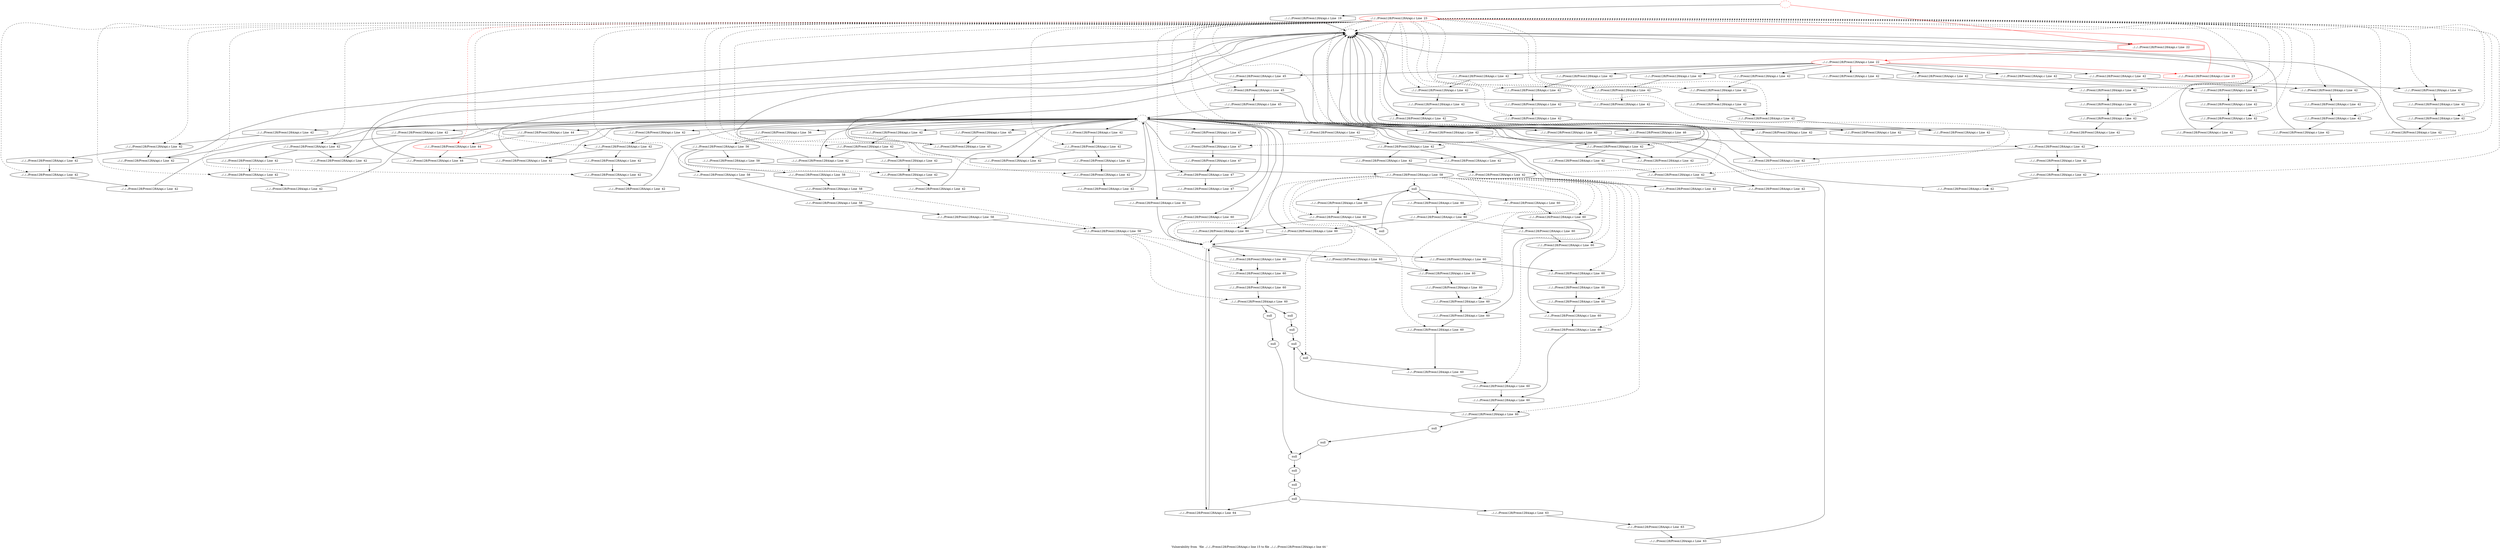 digraph "Vulnerability from 'file ../../../Preon128/Preon128A/api.c line 15 to file ../../../Preon128/Preon128A/api.c line 44 '  "{
label="Vulnerability from  'file ../../../Preon128/Preon128A/api.c line 15 to file ../../../Preon128/Preon128A/api.c line 44 ' ";
node_1834[shape=ellipse,style=solid,label="../../../Preon128/Preon128A/api.c Line  23", color=red]
node_1829[shape=ellipse,style=dashed,label=""]
"node_1834"->"node_1829" [style=dashed]
node_1926[shape=ellipse,style=solid,label="../../../Preon128/Preon128A/api.c Line  45"]
"node_1834"->"node_1926" [style=dashed]
node_1869[shape=ellipse,style=solid,label="../../../Preon128/Preon128A/api.c Line  42"]
"node_1834"->"node_1869" [style=dashed]
node_1856[shape=ellipse,style=solid,label="../../../Preon128/Preon128A/api.c Line  42"]
"node_1834"->"node_1856" [style=dashed]
node_1883[shape=ellipse,style=solid,label="../../../Preon128/Preon128A/api.c Line  42"]
"node_1834"->"node_1883" [style=dashed]
node_1885[shape=ellipse,style=solid,label="../../../Preon128/Preon128A/api.c Line  42"]
"node_1834"->"node_1885" [style=dashed]
node_1918[shape=ellipse,style=solid,label="../../../Preon128/Preon128A/api.c Line  42"]
"node_1834"->"node_1918" [style=dashed]
node_1867[shape=ellipse,style=solid,label="../../../Preon128/Preon128A/api.c Line  42"]
"node_1834"->"node_1867" [style=dashed]
node_1890[shape=ellipse,style=solid,label="../../../Preon128/Preon128A/api.c Line  42"]
"node_1834"->"node_1890" [style=dashed]
node_1892[shape=ellipse,style=solid,label="../../../Preon128/Preon128A/api.c Line  42"]
"node_1834"->"node_1892" [style=dashed]
node_1860[shape=ellipse,style=solid,label="../../../Preon128/Preon128A/api.c Line  42"]
"node_1834"->"node_1860" [style=dashed]
node_1894[shape=ellipse,style=solid,label="../../../Preon128/Preon128A/api.c Line  42"]
"node_1834"->"node_1894" [style=dashed]
node_1896[shape=ellipse,style=solid,label="../../../Preon128/Preon128A/api.c Line  42"]
"node_1834"->"node_1896" [style=dashed]
node_1862[shape=ellipse,style=solid,label="../../../Preon128/Preon128A/api.c Line  42"]
"node_1834"->"node_1862" [style=dashed]
node_1923[shape=ellipse,style=solid,label="../../../Preon128/Preon128A/api.c Line  44", color=red]
"node_1834"->"node_1923" [color=red, style=dashed]
node_1916[shape=ellipse,style=solid,label="../../../Preon128/Preon128A/api.c Line  42"]
"node_1834"->"node_1916" [style=dashed]
node_1881[shape=ellipse,style=solid,label="../../../Preon128/Preon128A/api.c Line  42"]
"node_1834"->"node_1881" [style=dashed]
node_1840[shape=ellipse,style=solid,label="../../../Preon128/Preon128A/api.c Line  42"]
"node_1834"->"node_1840" [style=dashed]
node_1901[shape=ellipse,style=solid,label="../../../Preon128/Preon128A/api.c Line  42"]
"node_1834"->"node_1901" [style=dashed]
node_1903[shape=ellipse,style=solid,label="../../../Preon128/Preon128A/api.c Line  42"]
"node_1834"->"node_1903" [style=dashed]
node_1905[shape=ellipse,style=solid,label="../../../Preon128/Preon128A/api.c Line  42"]
"node_1834"->"node_1905" [style=dashed]
node_1838[shape=ellipse,style=solid,label="../../../Preon128/Preon128A/api.c Line  42"]
"node_1834"->"node_1838" [style=dashed]
node_1874[shape=ellipse,style=solid,label="../../../Preon128/Preon128A/api.c Line  42"]
"node_1834"->"node_1874" [style=dashed]
node_1836[shape=ellipse,style=solid,label="../../../Preon128/Preon128A/api.c Line  42"]
"node_1834"->"node_1836" [style=dashed]
node_1858[shape=ellipse,style=solid,label="../../../Preon128/Preon128A/api.c Line  42"]
"node_1834"->"node_1858" [style=dashed]
node_1928[shape=ellipse,style=solid,label="../../../Preon128/Preon128A/api.c Line  45"]
"node_1834"->"node_1928" [style=dashed]
node_1849[shape=ellipse,style=solid,label="../../../Preon128/Preon128A/api.c Line  42"]
"node_1834"->"node_1849" [style=dashed]
node_1932[shape=ellipse,style=solid,label="../../../Preon128/Preon128A/api.c Line  47"]
"node_1834"->"node_1932" [style=dashed]
node_1872[shape=ellipse,style=solid,label="../../../Preon128/Preon128A/api.c Line  42"]
"node_1834"->"node_1872" [style=dashed]
node_1907[shape=ellipse,style=solid,label="../../../Preon128/Preon128A/api.c Line  42"]
"node_1834"->"node_1907" [style=dashed]
node_1847[shape=ellipse,style=solid,label="../../../Preon128/Preon128A/api.c Line  42"]
"node_1834"->"node_1847" [style=dashed]
node_1879[shape=ellipse,style=solid,label="../../../Preon128/Preon128A/api.c Line  42"]
"node_1834"->"node_1879" [style=dashed]
node_1934[shape=ellipse,style=solid,label="../../../Preon128/Preon128A/api.c Line  47"]
"node_1834"->"node_1934" [style=dashed]
node_1845[shape=ellipse,style=solid,label="../../../Preon128/Preon128A/api.c Line  42"]
"node_1834"->"node_1845" [style=dashed]
node_1914[shape=ellipse,style=solid,label="../../../Preon128/Preon128A/api.c Line  42"]
"node_1834"->"node_1914" [style=dashed]
node_1912[shape=ellipse,style=solid,label="../../../Preon128/Preon128A/api.c Line  42"]
"node_1834"->"node_1912" [style=dashed]
node_1851[shape=ellipse,style=solid,label="../../../Preon128/Preon128A/api.c Line  42"]
"node_1834"->"node_1851" [style=dashed]
node_1833[shape=doubleoctagon,style=solid,label="../../../Preon128/Preon128A/api.c Line  22", color=red]
node_1832[shape=ellipse,style=solid,label="../../../Preon128/Preon128A/api.c Line  22", color=red]
"node_1833"->"node_1832" [color=red]
node_1868[shape=octagon,style=solid,label="../../../Preon128/Preon128A/api.c Line  42"]
"node_1832"->"node_1868"
node_1891[shape=octagon,style=solid,label="../../../Preon128/Preon128A/api.c Line  42"]
"node_1832"->"node_1891"
node_1835[shape=octagon,style=solid,label="../../../Preon128/Preon128A/api.c Line  23", color=red]
"node_1832"->"node_1835" [color=red]
node_1880[shape=octagon,style=solid,label="../../../Preon128/Preon128A/api.c Line  42"]
"node_1832"->"node_1880"
node_1902[shape=octagon,style=solid,label="../../../Preon128/Preon128A/api.c Line  42"]
"node_1832"->"node_1902"
node_1857[shape=octagon,style=solid,label="../../../Preon128/Preon128A/api.c Line  42"]
"node_1832"->"node_1857"
node_1837[shape=octagon,style=solid,label="../../../Preon128/Preon128A/api.c Line  42"]
"node_1832"->"node_1837"
node_1929[shape=octagon,style=solid,label="../../../Preon128/Preon128A/api.c Line  45"]
"node_1832"->"node_1929"
node_1846[shape=octagon,style=solid,label="../../../Preon128/Preon128A/api.c Line  42"]
"node_1832"->"node_1846"
node_1913[shape=octagon,style=solid,label="../../../Preon128/Preon128A/api.c Line  42"]
"node_1832"->"node_1913"
node_1831[shape=ellipse,style=dashed,label="", color=red]
"node_1831"->"node_1833" [color=red]
node_1830[shape=octagon,style=solid,label="../../../Preon128/Preon128A/api.c Line  19"]
"node_1831"->"node_1830"
"node_1830"->"node_1829"
"node_1829"->"node_1833"
node_1828[shape=ellipse,style=dashed,label=""]
node_1927[shape=octagon,style=solid,label="../../../Preon128/Preon128A/api.c Line  45"]
"node_1828"->"node_1927"
node_1924[shape=octagon,style=solid,label="../../../Preon128/Preon128A/api.c Line  44"]
"node_1828"->"node_1924"
node_1925[shape=octagon,style=solid,label="../../../Preon128/Preon128A/api.c Line  44"]
"node_1828"->"node_1925"
node_1884[shape=octagon,style=solid,label="../../../Preon128/Preon128A/api.c Line  42"]
"node_1828"->"node_1884"
node_1992[shape=octagon,style=solid,label="../../../Preon128/Preon128A/api.c Line  62"]
"node_1828"->"node_1992"
node_1865[shape=octagon,style=solid,label="../../../Preon128/Preon128A/api.c Line  42"]
"node_1828"->"node_1865"
node_1888[shape=octagon,style=solid,label="../../../Preon128/Preon128A/api.c Line  42"]
"node_1828"->"node_1888"
node_1877[shape=octagon,style=solid,label="../../../Preon128/Preon128A/api.c Line  42"]
"node_1828"->"node_1877"
node_1895[shape=octagon,style=solid,label="../../../Preon128/Preon128A/api.c Line  42"]
"node_1828"->"node_1895"
node_1899[shape=octagon,style=solid,label="../../../Preon128/Preon128A/api.c Line  42"]
"node_1828"->"node_1899"
node_1917[shape=octagon,style=solid,label="../../../Preon128/Preon128A/api.c Line  42"]
"node_1828"->"node_1917"
node_1861[shape=octagon,style=solid,label="../../../Preon128/Preon128A/api.c Line  42"]
"node_1828"->"node_1861"
node_1839[shape=octagon,style=solid,label="../../../Preon128/Preon128A/api.c Line  42"]
"node_1828"->"node_1839"
node_1854[shape=octagon,style=solid,label="../../../Preon128/Preon128A/api.c Line  42"]
"node_1828"->"node_1854"
node_1921[shape=octagon,style=solid,label="../../../Preon128/Preon128A/api.c Line  42"]
"node_1828"->"node_1921"
node_1843[shape=octagon,style=solid,label="../../../Preon128/Preon128A/api.c Line  42"]
"node_1828"->"node_1843"
node_1966[shape=octagon,style=solid,label="../../../Preon128/Preon128A/api.c Line  60"]
"node_1828"->"node_1966"
node_1850[shape=octagon,style=solid,label="../../../Preon128/Preon128A/api.c Line  42"]
"node_1828"->"node_1850"
node_1931[shape=octagon,style=solid,label="../../../Preon128/Preon128A/api.c Line  46"]
"node_1828"->"node_1931"
node_1933[shape=octagon,style=solid,label="../../../Preon128/Preon128A/api.c Line  47"]
"node_1828"->"node_1933"
node_1906[shape=octagon,style=solid,label="../../../Preon128/Preon128A/api.c Line  42"]
"node_1828"->"node_1906"
node_1983[shape=octagon,style=solid,label="../../../Preon128/Preon128A/api.c Line  60"]
"node_1828"->"node_1983"
node_1910[shape=octagon,style=solid,label="../../../Preon128/Preon128A/api.c Line  42"]
"node_1828"->"node_1910"
node_1937[shape=octagon,style=solid,label="../../../Preon128/Preon128A/api.c Line  56"]
"node_1828"->"node_1937"
node_1945[shape=octagon,style=solid,label="../../../Preon128/Preon128A/api.c Line  60"]
"node_1828"->"node_1945"
node_1873[shape=octagon,style=solid,label="../../../Preon128/Preon128A/api.c Line  42"]
"node_1828"->"node_1873"
"node_1926"->"node_1929"
"node_1927"->"node_1926"
"node_1868"->"node_1867"
node_1878[shape=octagon,style=solid,label="../../../Preon128/Preon128A/api.c Line  42"]
"node_1869"->"node_1878"
node_1954[shape=ellipse,style=solid,label="../../../Preon128/Preon128A/api.c Line  58"]
node_1960[shape=ellipse,style=solid,label="../../../Preon128/Preon128A/api.c Line  60"]
"node_1954"->"node_1960" [style=dashed]
node_1969[shape=ellipse,style=solid,label="null"]
"node_1954"->"node_1969" [style=dashed]
node_1962[shape=ellipse,style=solid,label="../../../Preon128/Preon128A/api.c Line  60"]
"node_1954"->"node_1962" [style=dashed]
node_1964[shape=ellipse,style=solid,label="../../../Preon128/Preon128A/api.c Line  60"]
"node_1954"->"node_1964" [style=dashed]
node_1971[shape=ellipse,style=solid,label="../../../Preon128/Preon128A/api.c Line  60"]
"node_1954"->"node_1971" [style=dashed]
node_1973[shape=ellipse,style=solid,label="../../../Preon128/Preon128A/api.c Line  60"]
"node_1954"->"node_1973" [style=dashed]
node_1975[shape=ellipse,style=solid,label="../../../Preon128/Preon128A/api.c Line  60"]
"node_1954"->"node_1975" [style=dashed]
node_1977[shape=ellipse,style=solid,label="../../../Preon128/Preon128A/api.c Line  60"]
"node_1954"->"node_1977" [style=dashed]
node_1979[shape=ellipse,style=solid,label="../../../Preon128/Preon128A/api.c Line  60"]
"node_1954"->"node_1979" [style=dashed]
node_1967[shape=ellipse,style=solid,label="../../../Preon128/Preon128A/api.c Line  60"]
"node_1954"->"node_1967" [style=dashed]
node_1981[shape=ellipse,style=solid,label="../../../Preon128/Preon128A/api.c Line  60"]
"node_1954"->"node_1981" [style=dashed]
node_1984[shape=ellipse,style=solid,label="../../../Preon128/Preon128A/api.c Line  60"]
"node_1954"->"node_1984" [style=dashed]
node_1958[shape=ellipse,style=solid,label="../../../Preon128/Preon128A/api.c Line  60"]
"node_1954"->"node_1958" [style=dashed]
node_1944[shape=ellipse,style=dashed,label=""]
"node_1954"->"node_1944" [style=dashed]
node_1986[shape=ellipse,style=solid,label="null"]
"node_1954"->"node_1986" [style=dashed]
node_1955[shape=octagon,style=solid,label="../../../Preon128/Preon128A/api.c Line  58"]
"node_1955"->"node_1954"
node_1859[shape=octagon,style=solid,label="../../../Preon128/Preon128A/api.c Line  42"]
"node_1856"->"node_1859"
"node_1924"->"node_1923"
"node_1925"->"node_1829"
node_1882[shape=octagon,style=solid,label="../../../Preon128/Preon128A/api.c Line  42"]
"node_1882"->"node_1881"
node_1886[shape=octagon,style=solid,label="../../../Preon128/Preon128A/api.c Line  42"]
"node_1883"->"node_1886"
"node_1883"->"node_1888"
"node_1884"->"node_1883"
node_1887[shape=octagon,style=solid,label="../../../Preon128/Preon128A/api.c Line  42"]
"node_1885"->"node_1887"
"node_1886"->"node_1885"
"node_1887"->"node_1828"
"node_1992"->"node_1944"
node_1993[shape=ellipse,style=solid,label="../../../Preon128/Preon128A/api.c Line  63"]
node_1995[shape=octagon,style=solid,label="../../../Preon128/Preon128A/api.c Line  63"]
"node_1993"->"node_1995"
node_1994[shape=octagon,style=solid,label="../../../Preon128/Preon128A/api.c Line  63"]
"node_1994"->"node_1993"
node_1959[shape=octagon,style=solid,label="../../../Preon128/Preon128A/api.c Line  60"]
"node_1960"->"node_1959"
node_1961[shape=octagon,style=solid,label="../../../Preon128/Preon128A/api.c Line  60"]
"node_1961"->"node_1960"
node_1855[shape=octagon,style=solid,label="../../../Preon128/Preon128A/api.c Line  42"]
"node_1855"->"node_1829"
node_1920[shape=octagon,style=solid,label="../../../Preon128/Preon128A/api.c Line  42"]
"node_1918"->"node_1920"
node_1919[shape=octagon,style=solid,label="../../../Preon128/Preon128A/api.c Line  42"]
"node_1919"->"node_1918"
node_1946[shape=ellipse,style=solid,label="../../../Preon128/Preon128A/api.c Line  60"]
node_1949[shape=octagon,style=solid,label="../../../Preon128/Preon128A/api.c Line  60"]
"node_1946"->"node_1949"
node_1947[shape=octagon,style=solid,label="../../../Preon128/Preon128A/api.c Line  60"]
"node_1947"->"node_1946"
node_1968[shape=octagon,style=solid,label="../../../Preon128/Preon128A/api.c Line  60"]
"node_1968"->"node_1967"
"node_1969"->"node_1968"
node_1974[shape=octagon,style=solid,label="../../../Preon128/Preon128A/api.c Line  60"]
"node_1969"->"node_1974"
node_1985[shape=octagon,style=solid,label="../../../Preon128/Preon128A/api.c Line  60"]
"node_1969"->"node_1985"
node_1970[shape=octagon,style=solid,label="null"]
"node_1970"->"node_1969"
"node_1865"->"node_1829"
"node_1888"->"node_1829"
node_1889[shape=octagon,style=solid,label="../../../Preon128/Preon128A/api.c Line  42"]
"node_1889"->"node_1829"
node_1870[shape=octagon,style=solid,label="../../../Preon128/Preon128A/api.c Line  42"]
"node_1867"->"node_1870"
node_1864[shape=octagon,style=solid,label="../../../Preon128/Preon128A/api.c Line  42"]
"node_1864"->"node_1828"
node_1893[shape=octagon,style=solid,label="../../../Preon128/Preon128A/api.c Line  42"]
"node_1890"->"node_1893"
"node_1891"->"node_1890"
node_1900[shape=octagon,style=solid,label="../../../Preon128/Preon128A/api.c Line  42"]
"node_1892"->"node_1900"
"node_1893"->"node_1892"
"node_1860"->"node_1865"
node_1863[shape=octagon,style=solid,label="../../../Preon128/Preon128A/api.c Line  42"]
"node_1860"->"node_1863"
node_1875[shape=octagon,style=solid,label="../../../Preon128/Preon128A/api.c Line  42"]
"node_1875"->"node_1874"
"node_1877"->"node_1829"
"node_1863"->"node_1862"
node_1897[shape=octagon,style=solid,label="../../../Preon128/Preon128A/api.c Line  42"]
"node_1894"->"node_1897"
"node_1894"->"node_1899"
"node_1895"->"node_1894"
node_1956[shape=ellipse,style=solid,label="null"]
node_1989[shape=octagon,style=solid,label="null"]
"node_1956"->"node_1989"
node_1957[shape=octagon,style=solid,label="null"]
"node_1957"->"node_1956"
node_1898[shape=octagon,style=solid,label="../../../Preon128/Preon128A/api.c Line  42"]
"node_1896"->"node_1898"
"node_1897"->"node_1896"
"node_1862"->"node_1864"
"node_1898"->"node_1828"
"node_1899"->"node_1829"
node_1922[shape=octagon,style=solid,label="../../../Preon128/Preon128A/api.c Line  42"]
"node_1922"->"node_1829"
"node_1923"->"node_1925"
"node_1916"->"node_1919"
"node_1916"->"node_1921"
"node_1917"->"node_1916"
node_1852[shape=octagon,style=solid,label="../../../Preon128/Preon128A/api.c Line  42"]
"node_1852"->"node_1851"
"node_1835"->"node_1834" [color=red]
node_1842[shape=octagon,style=solid,label="../../../Preon128/Preon128A/api.c Line  42"]
"node_1842"->"node_1828"
node_1841[shape=octagon,style=solid,label="../../../Preon128/Preon128A/api.c Line  42"]
"node_1841"->"node_1840"
"node_1962"->"node_1961"
node_1963[shape=octagon,style=solid,label="../../../Preon128/Preon128A/api.c Line  60"]
"node_1963"->"node_1962"
"node_1964"->"node_1963"
node_1965[shape=octagon,style=solid,label="../../../Preon128/Preon128A/api.c Line  60"]
"node_1965"->"node_1964"
"node_1861"->"node_1860"
node_1948[shape=ellipse,style=solid,label="../../../Preon128/Preon128A/api.c Line  60"]
node_1951[shape=octagon,style=solid,label="null"]
"node_1948"->"node_1951"
node_1953[shape=octagon,style=solid,label="null"]
"node_1948"->"node_1953"
"node_1949"->"node_1948"
"node_1880"->"node_1879"
"node_1881"->"node_1889"
"node_1870"->"node_1869"
"node_1840"->"node_1842"
"node_1839"->"node_1838"
node_1938[shape=ellipse,style=solid,label="../../../Preon128/Preon128A/api.c Line  58"]
node_1940[shape=ellipse,style=solid,label="../../../Preon128/Preon128A/api.c Line  58"]
"node_1938"->"node_1940" [style=dashed]
node_1942[shape=ellipse,style=solid,label="../../../Preon128/Preon128A/api.c Line  58"]
"node_1938"->"node_1942" [style=dashed]
node_1939[shape=octagon,style=solid,label="../../../Preon128/Preon128A/api.c Line  58"]
"node_1939"->"node_1938"
"node_1900"->"node_1829"
node_1904[shape=octagon,style=solid,label="../../../Preon128/Preon128A/api.c Line  42"]
"node_1901"->"node_1904"
"node_1971"->"node_1961"
node_1972[shape=octagon,style=solid,label="../../../Preon128/Preon128A/api.c Line  60"]
"node_1972"->"node_1971"
"node_1973"->"node_1972"
"node_1973"->"node_1983"
"node_1878"->"node_1829"
"node_1974"->"node_1973"
"node_1975"->"node_1959"
node_1976[shape=octagon,style=solid,label="../../../Preon128/Preon128A/api.c Line  60"]
"node_1976"->"node_1975"
"node_1902"->"node_1901"
node_1911[shape=octagon,style=solid,label="../../../Preon128/Preon128A/api.c Line  42"]
"node_1903"->"node_1911"
"node_1854"->"node_1829"
"node_1920"->"node_1828"
"node_1921"->"node_1829"
"node_1857"->"node_1856"
"node_1904"->"node_1903"
node_1908[shape=octagon,style=solid,label="../../../Preon128/Preon128A/api.c Line  42"]
"node_1905"->"node_1908"
"node_1905"->"node_1910"
node_1943[shape=octagon,style=solid,label="../../../Preon128/Preon128A/api.c Line  58"]
"node_1940"->"node_1943"
node_1941[shape=octagon,style=solid,label="../../../Preon128/Preon128A/api.c Line  58"]
"node_1941"->"node_1940"
"node_1838"->"node_1841"
"node_1838"->"node_1843"
node_1876[shape=octagon,style=solid,label="../../../Preon128/Preon128A/api.c Line  42"]
"node_1874"->"node_1876"
node_1950[shape=ellipse,style=solid,label="null"]
"node_1950"->"node_1989"
"node_1951"->"node_1950"
node_1871[shape=octagon,style=solid,label="../../../Preon128/Preon128A/api.c Line  47"]
"node_1871"->"node_1828"
node_1988[shape=ellipse,style=solid,label="null"]
"node_1989"->"node_1988"
node_1990[shape=ellipse,style=solid,label="null"]
"node_1990"->"node_1994"
node_1996[shape=octagon,style=solid,label="../../../Preon128/Preon128A/api.c Line  64"]
"node_1990"->"node_1996"
node_1991[shape=octagon,style=solid,label="null"]
"node_1991"->"node_1990"
"node_1837"->"node_1836"
"node_1977"->"node_1976"
node_1978[shape=octagon,style=solid,label="../../../Preon128/Preon128A/api.c Line  60"]
"node_1978"->"node_1977"
"node_1979"->"node_1978"
node_1844[shape=octagon,style=solid,label="../../../Preon128/Preon128A/api.c Line  42"]
"node_1836"->"node_1844"
"node_1843"->"node_1829"
node_1866[shape=octagon,style=solid,label="../../../Preon128/Preon128A/api.c Line  42"]
"node_1858"->"node_1866"
"node_1966"->"node_1944"
"node_1967"->"node_1970"
"node_1967"->"node_1966"
node_1980[shape=octagon,style=solid,label="../../../Preon128/Preon128A/api.c Line  60"]
"node_1980"->"node_1979"
"node_1981"->"node_1980"
node_1982[shape=octagon,style=solid,label="../../../Preon128/Preon128A/api.c Line  60"]
"node_1982"->"node_1981"
node_1930[shape=octagon,style=solid,label="../../../Preon128/Preon128A/api.c Line  45"]
"node_1928"->"node_1930"
"node_1928"->"node_1931"
"node_1929"->"node_1928"
"node_1850"->"node_1849"
"node_1930"->"node_1828"
"node_1931"->"node_1829"
"node_1849"->"node_1852"
"node_1849"->"node_1854"
"node_1866"->"node_1829"
node_1935[shape=octagon,style=solid,label="../../../Preon128/Preon128A/api.c Line  47"]
"node_1932"->"node_1935"
"node_1933"->"node_1932"
"node_1872"->"node_1875"
"node_1872"->"node_1877"
node_1848[shape=octagon,style=solid,label="../../../Preon128/Preon128A/api.c Line  42"]
"node_1848"->"node_1847"
"node_1906"->"node_1905"
node_1909[shape=octagon,style=solid,label="../../../Preon128/Preon128A/api.c Line  42"]
"node_1907"->"node_1909"
"node_1847"->"node_1855"
"node_1983"->"node_1944"
"node_1984"->"node_1978"
"node_1985"->"node_1984"
"node_1879"->"node_1882"
"node_1908"->"node_1907"
"node_1909"->"node_1828"
"node_1846"->"node_1845"
"node_1934"->"node_1871"
"node_1935"->"node_1934"
node_1952[shape=ellipse,style=solid,label="null"]
node_1987[shape=octagon,style=solid,label="null"]
"node_1952"->"node_1987"
"node_1953"->"node_1952"
"node_1845"->"node_1848"
"node_1844"->"node_1829"
"node_1958"->"node_1957"
"node_1958"->"node_1987"
"node_1959"->"node_1958"
"node_1942"->"node_1946" [style=dashed]
"node_1942"->"node_1948" [style=dashed]
"node_1942"->"node_1944" [style=dashed]
"node_1943"->"node_1942"
"node_1910"->"node_1829"
"node_1911"->"node_1829"
node_1853[shape=octagon,style=solid,label="../../../Preon128/Preon128A/api.c Line  42"]
"node_1853"->"node_1828"
node_1936[shape=ellipse,style=solid,label="../../../Preon128/Preon128A/api.c Line  56"]
"node_1936"->"node_1955"
"node_1936"->"node_1939"
"node_1936"->"node_1941"
"node_1937"->"node_1936"
"node_1876"->"node_1828"
"node_1944"->"node_1947"
"node_1944"->"node_1965"
"node_1944"->"node_1982"
"node_1944"->"node_1996"
"node_1945"->"node_1944"
"node_1859"->"node_1858"
"node_1995"->"node_1828"
"node_1996"->"node_1944"
"node_1914"->"node_1922"
node_1915[shape=octagon,style=solid,label="../../../Preon128/Preon128A/api.c Line  42"]
"node_1915"->"node_1914"
"node_1986"->"node_1976"
"node_1987"->"node_1986"
"node_1988"->"node_1991"
"node_1873"->"node_1872"
"node_1912"->"node_1915"
"node_1913"->"node_1912"
"node_1851"->"node_1853"
}

